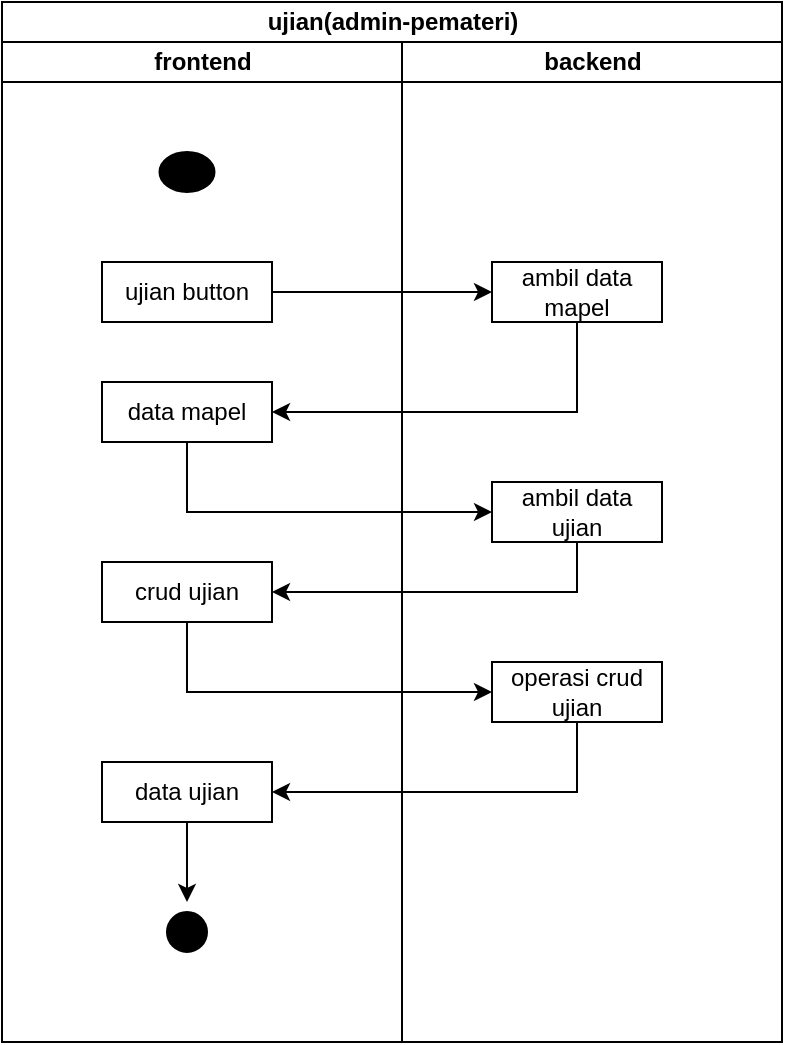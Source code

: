 <mxfile version="24.2.5" type="device">
  <diagram name="Page-1" id="Gu7j2BjniduVikbYh7by">
    <mxGraphModel dx="1186" dy="733" grid="1" gridSize="10" guides="1" tooltips="1" connect="1" arrows="1" fold="1" page="1" pageScale="1" pageWidth="850" pageHeight="1100" math="0" shadow="0">
      <root>
        <mxCell id="0" />
        <mxCell id="1" parent="0" />
        <mxCell id="4aH8_TZyad5lJnQbj9__-43" value="ujian(admin-pemateri)" style="swimlane;childLayout=stackLayout;resizeParent=1;resizeParentMax=0;startSize=20;html=1;" vertex="1" parent="1">
          <mxGeometry x="180.0" y="190" width="390" height="520" as="geometry" />
        </mxCell>
        <mxCell id="4aH8_TZyad5lJnQbj9__-44" value="frontend" style="swimlane;startSize=20;html=1;" vertex="1" parent="4aH8_TZyad5lJnQbj9__-43">
          <mxGeometry y="20" width="200" height="500" as="geometry" />
        </mxCell>
        <mxCell id="4aH8_TZyad5lJnQbj9__-45" value="" style="ellipse;html=1;shape=startState;fillColor=#000000;strokeColor=#FFFFFF;" vertex="1" parent="4aH8_TZyad5lJnQbj9__-44">
          <mxGeometry x="73.75" y="50" width="37.5" height="30" as="geometry" />
        </mxCell>
        <mxCell id="4aH8_TZyad5lJnQbj9__-46" value="" style="edgeStyle=orthogonalEdgeStyle;html=1;verticalAlign=bottom;endArrow=open;endSize=8;strokeColor=#FFFFFF;rounded=0;" edge="1" parent="4aH8_TZyad5lJnQbj9__-44" source="4aH8_TZyad5lJnQbj9__-45">
          <mxGeometry relative="1" as="geometry">
            <mxPoint x="92.5" y="110" as="targetPoint" />
          </mxGeometry>
        </mxCell>
        <mxCell id="4aH8_TZyad5lJnQbj9__-47" value="ujian button" style="html=1;whiteSpace=wrap;" vertex="1" parent="4aH8_TZyad5lJnQbj9__-44">
          <mxGeometry x="50" y="110" width="85" height="30" as="geometry" />
        </mxCell>
        <mxCell id="4aH8_TZyad5lJnQbj9__-49" value="data mapel" style="html=1;whiteSpace=wrap;" vertex="1" parent="4aH8_TZyad5lJnQbj9__-44">
          <mxGeometry x="50" y="170" width="85" height="30" as="geometry" />
        </mxCell>
        <mxCell id="4aH8_TZyad5lJnQbj9__-52" value="crud ujian" style="html=1;whiteSpace=wrap;" vertex="1" parent="4aH8_TZyad5lJnQbj9__-44">
          <mxGeometry x="50" y="260" width="85" height="30" as="geometry" />
        </mxCell>
        <mxCell id="4aH8_TZyad5lJnQbj9__-53" value="" style="ellipse;html=1;shape=endState;fillColor=#000000;strokeColor=#ffffff;" vertex="1" parent="4aH8_TZyad5lJnQbj9__-44">
          <mxGeometry x="77.5" y="430" width="30" height="30" as="geometry" />
        </mxCell>
        <mxCell id="4aH8_TZyad5lJnQbj9__-65" style="edgeStyle=orthogonalEdgeStyle;rounded=0;orthogonalLoop=1;jettySize=auto;html=1;exitX=0.5;exitY=1;exitDx=0;exitDy=0;entryX=0.5;entryY=0;entryDx=0;entryDy=0;" edge="1" parent="4aH8_TZyad5lJnQbj9__-44" source="4aH8_TZyad5lJnQbj9__-64" target="4aH8_TZyad5lJnQbj9__-53">
          <mxGeometry relative="1" as="geometry" />
        </mxCell>
        <mxCell id="4aH8_TZyad5lJnQbj9__-64" value="data ujian" style="html=1;whiteSpace=wrap;" vertex="1" parent="4aH8_TZyad5lJnQbj9__-44">
          <mxGeometry x="50" y="360" width="85" height="30" as="geometry" />
        </mxCell>
        <mxCell id="4aH8_TZyad5lJnQbj9__-54" value="backend" style="swimlane;startSize=20;html=1;" vertex="1" parent="4aH8_TZyad5lJnQbj9__-43">
          <mxGeometry x="200" y="20" width="190" height="500" as="geometry" />
        </mxCell>
        <mxCell id="4aH8_TZyad5lJnQbj9__-55" value="ambil data mapel" style="html=1;whiteSpace=wrap;" vertex="1" parent="4aH8_TZyad5lJnQbj9__-54">
          <mxGeometry x="45" y="110" width="85" height="30" as="geometry" />
        </mxCell>
        <mxCell id="4aH8_TZyad5lJnQbj9__-56" value="ambil data ujian" style="html=1;whiteSpace=wrap;" vertex="1" parent="4aH8_TZyad5lJnQbj9__-54">
          <mxGeometry x="45" y="220" width="85" height="30" as="geometry" />
        </mxCell>
        <mxCell id="4aH8_TZyad5lJnQbj9__-61" value="operasi crud ujian" style="html=1;whiteSpace=wrap;" vertex="1" parent="4aH8_TZyad5lJnQbj9__-54">
          <mxGeometry x="45" y="310" width="85" height="30" as="geometry" />
        </mxCell>
        <mxCell id="4aH8_TZyad5lJnQbj9__-57" style="edgeStyle=orthogonalEdgeStyle;rounded=0;orthogonalLoop=1;jettySize=auto;html=1;exitX=1;exitY=0.5;exitDx=0;exitDy=0;entryX=0;entryY=0.5;entryDx=0;entryDy=0;" edge="1" parent="4aH8_TZyad5lJnQbj9__-43" source="4aH8_TZyad5lJnQbj9__-47" target="4aH8_TZyad5lJnQbj9__-55">
          <mxGeometry relative="1" as="geometry" />
        </mxCell>
        <mxCell id="4aH8_TZyad5lJnQbj9__-58" style="edgeStyle=orthogonalEdgeStyle;rounded=0;orthogonalLoop=1;jettySize=auto;html=1;exitX=0.5;exitY=1;exitDx=0;exitDy=0;entryX=1;entryY=0.5;entryDx=0;entryDy=0;" edge="1" parent="4aH8_TZyad5lJnQbj9__-43" source="4aH8_TZyad5lJnQbj9__-55" target="4aH8_TZyad5lJnQbj9__-49">
          <mxGeometry relative="1" as="geometry" />
        </mxCell>
        <mxCell id="4aH8_TZyad5lJnQbj9__-60" style="edgeStyle=orthogonalEdgeStyle;rounded=0;orthogonalLoop=1;jettySize=auto;html=1;exitX=0.5;exitY=1;exitDx=0;exitDy=0;entryX=1;entryY=0.5;entryDx=0;entryDy=0;" edge="1" parent="4aH8_TZyad5lJnQbj9__-43" source="4aH8_TZyad5lJnQbj9__-56" target="4aH8_TZyad5lJnQbj9__-52">
          <mxGeometry relative="1" as="geometry">
            <mxPoint x="100.0" y="340" as="targetPoint" />
          </mxGeometry>
        </mxCell>
        <mxCell id="4aH8_TZyad5lJnQbj9__-48" style="edgeStyle=orthogonalEdgeStyle;rounded=0;orthogonalLoop=1;jettySize=auto;html=1;exitX=0.5;exitY=1;exitDx=0;exitDy=0;entryX=0;entryY=0.5;entryDx=0;entryDy=0;" edge="1" parent="4aH8_TZyad5lJnQbj9__-43" source="4aH8_TZyad5lJnQbj9__-49" target="4aH8_TZyad5lJnQbj9__-56">
          <mxGeometry relative="1" as="geometry">
            <mxPoint x="60" y="250" as="targetPoint" />
          </mxGeometry>
        </mxCell>
        <mxCell id="4aH8_TZyad5lJnQbj9__-62" style="edgeStyle=orthogonalEdgeStyle;rounded=0;orthogonalLoop=1;jettySize=auto;html=1;exitX=0.5;exitY=1;exitDx=0;exitDy=0;entryX=0;entryY=0.5;entryDx=0;entryDy=0;" edge="1" parent="4aH8_TZyad5lJnQbj9__-43" source="4aH8_TZyad5lJnQbj9__-52" target="4aH8_TZyad5lJnQbj9__-61">
          <mxGeometry relative="1" as="geometry" />
        </mxCell>
        <mxCell id="4aH8_TZyad5lJnQbj9__-63" style="edgeStyle=orthogonalEdgeStyle;rounded=0;orthogonalLoop=1;jettySize=auto;html=1;exitX=0.5;exitY=1;exitDx=0;exitDy=0;entryX=1;entryY=0.5;entryDx=0;entryDy=0;" edge="1" parent="4aH8_TZyad5lJnQbj9__-43" source="4aH8_TZyad5lJnQbj9__-61" target="4aH8_TZyad5lJnQbj9__-64">
          <mxGeometry relative="1" as="geometry">
            <mxPoint x="160.0" y="440" as="targetPoint" />
          </mxGeometry>
        </mxCell>
      </root>
    </mxGraphModel>
  </diagram>
</mxfile>
